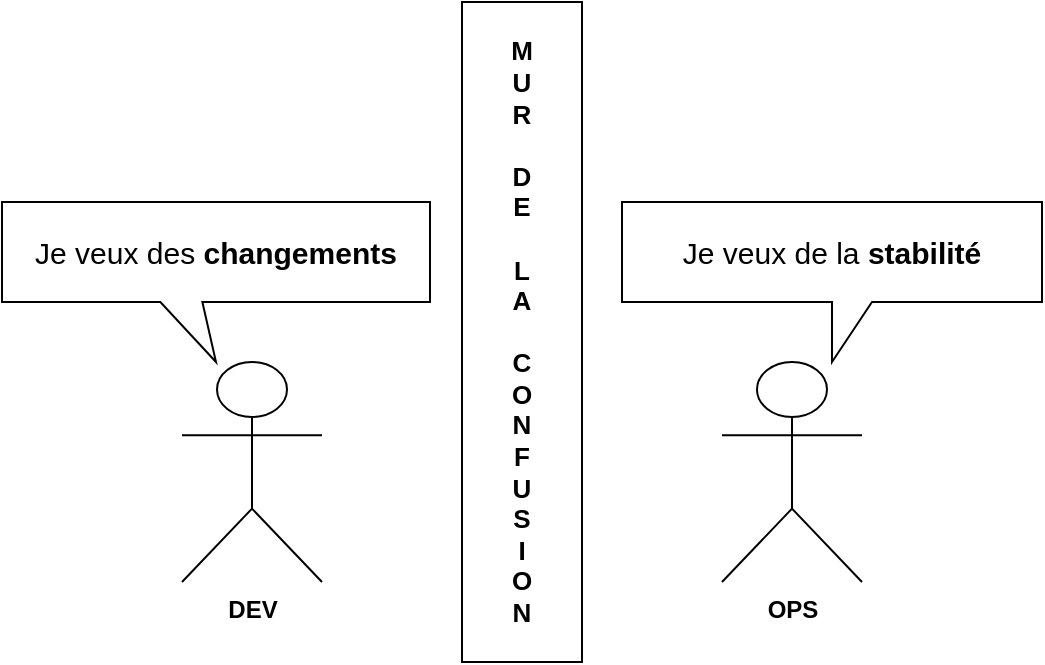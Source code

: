 <mxfile version="20.2.3" type="device"><diagram id="UVfW7Wso99Qf0wrAjQgr" name="Page-1"><mxGraphModel dx="1350" dy="878" grid="1" gridSize="10" guides="1" tooltips="1" connect="1" arrows="1" fold="1" page="1" pageScale="1" pageWidth="827" pageHeight="1169" math="0" shadow="0"><root><mxCell id="0"/><mxCell id="1" parent="0"/><mxCell id="9cleLPDKjWtxwyqBECpA-1" value="&lt;b&gt;DEV&lt;/b&gt;" style="shape=umlActor;verticalLabelPosition=bottom;verticalAlign=top;html=1;outlineConnect=0;" vertex="1" parent="1"><mxGeometry x="150" y="290" width="70" height="110" as="geometry"/></mxCell><mxCell id="9cleLPDKjWtxwyqBECpA-2" value="&lt;b&gt;OPS&lt;/b&gt;" style="shape=umlActor;verticalLabelPosition=bottom;verticalAlign=top;html=1;outlineConnect=0;" vertex="1" parent="1"><mxGeometry x="420" y="290" width="70" height="110" as="geometry"/></mxCell><mxCell id="9cleLPDKjWtxwyqBECpA-3" value="&lt;font style=&quot;font-size: 13px;&quot;&gt;&lt;b&gt;M&lt;br&gt;U&lt;br&gt;R&lt;br&gt;&lt;br&gt;D&lt;br&gt;E&lt;br&gt;&lt;br&gt;L&lt;br&gt;A&lt;br&gt;&lt;br&gt;C&lt;br&gt;O&lt;br&gt;N&lt;br&gt;F&lt;br&gt;U&lt;br&gt;S&lt;br&gt;I&lt;br&gt;O&lt;br&gt;N&lt;/b&gt;&lt;/font&gt;" style="rounded=0;whiteSpace=wrap;html=1;" vertex="1" parent="1"><mxGeometry x="290" y="110" width="60" height="330" as="geometry"/></mxCell><mxCell id="9cleLPDKjWtxwyqBECpA-4" value="&lt;font style=&quot;font-size: 15px;&quot;&gt;Je veux de la &lt;b&gt;stabilité&lt;/b&gt;&lt;/font&gt;" style="shape=callout;whiteSpace=wrap;html=1;perimeter=calloutPerimeter;fontSize=13;" vertex="1" parent="1"><mxGeometry x="370" y="210" width="210" height="80" as="geometry"/></mxCell><mxCell id="9cleLPDKjWtxwyqBECpA-5" value="&lt;font style=&quot;font-size: 15px;&quot;&gt;Je veux des &lt;b&gt;changements&lt;/b&gt;&lt;/font&gt;" style="shape=callout;whiteSpace=wrap;html=1;perimeter=calloutPerimeter;fontSize=13;size=30;position=0.37;base=21;" vertex="1" parent="1"><mxGeometry x="60" y="210" width="214" height="80" as="geometry"/></mxCell></root></mxGraphModel></diagram></mxfile>